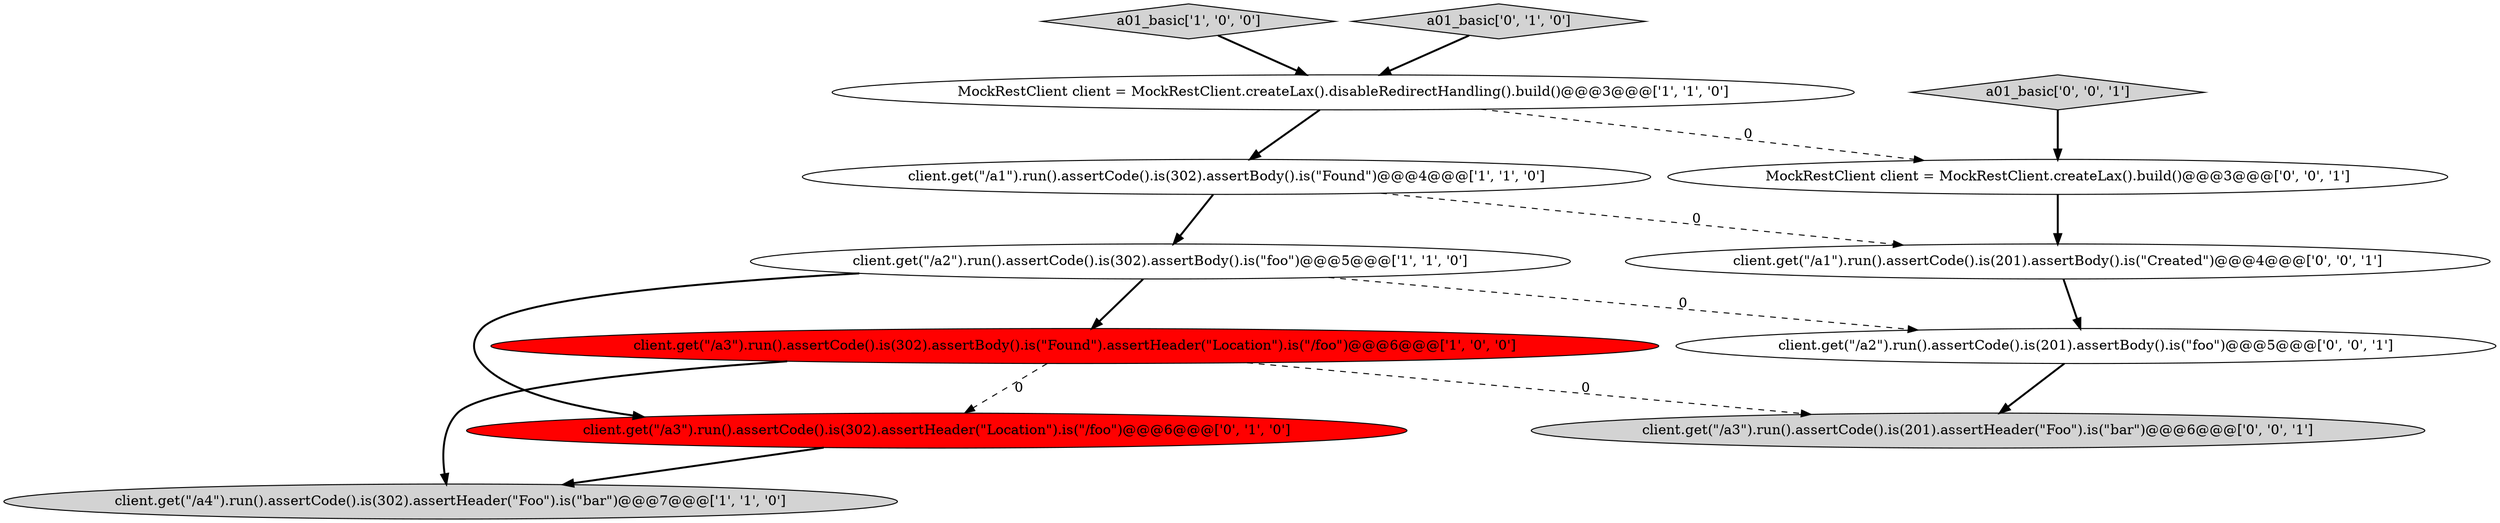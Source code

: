 digraph {
10 [style = filled, label = "MockRestClient client = MockRestClient.createLax().build()@@@3@@@['0', '0', '1']", fillcolor = white, shape = ellipse image = "AAA0AAABBB3BBB"];
0 [style = filled, label = "client.get(\"/a2\").run().assertCode().is(302).assertBody().is(\"foo\")@@@5@@@['1', '1', '0']", fillcolor = white, shape = ellipse image = "AAA0AAABBB1BBB"];
1 [style = filled, label = "a01_basic['1', '0', '0']", fillcolor = lightgray, shape = diamond image = "AAA0AAABBB1BBB"];
6 [style = filled, label = "client.get(\"/a3\").run().assertCode().is(302).assertHeader(\"Location\").is(\"/foo\")@@@6@@@['0', '1', '0']", fillcolor = red, shape = ellipse image = "AAA1AAABBB2BBB"];
2 [style = filled, label = "MockRestClient client = MockRestClient.createLax().disableRedirectHandling().build()@@@3@@@['1', '1', '0']", fillcolor = white, shape = ellipse image = "AAA0AAABBB1BBB"];
5 [style = filled, label = "client.get(\"/a1\").run().assertCode().is(302).assertBody().is(\"Found\")@@@4@@@['1', '1', '0']", fillcolor = white, shape = ellipse image = "AAA0AAABBB1BBB"];
9 [style = filled, label = "a01_basic['0', '0', '1']", fillcolor = lightgray, shape = diamond image = "AAA0AAABBB3BBB"];
8 [style = filled, label = "client.get(\"/a1\").run().assertCode().is(201).assertBody().is(\"Created\")@@@4@@@['0', '0', '1']", fillcolor = white, shape = ellipse image = "AAA0AAABBB3BBB"];
7 [style = filled, label = "a01_basic['0', '1', '0']", fillcolor = lightgray, shape = diamond image = "AAA0AAABBB2BBB"];
3 [style = filled, label = "client.get(\"/a4\").run().assertCode().is(302).assertHeader(\"Foo\").is(\"bar\")@@@7@@@['1', '1', '0']", fillcolor = lightgray, shape = ellipse image = "AAA0AAABBB1BBB"];
12 [style = filled, label = "client.get(\"/a3\").run().assertCode().is(201).assertHeader(\"Foo\").is(\"bar\")@@@6@@@['0', '0', '1']", fillcolor = lightgray, shape = ellipse image = "AAA0AAABBB3BBB"];
11 [style = filled, label = "client.get(\"/a2\").run().assertCode().is(201).assertBody().is(\"foo\")@@@5@@@['0', '0', '1']", fillcolor = white, shape = ellipse image = "AAA0AAABBB3BBB"];
4 [style = filled, label = "client.get(\"/a3\").run().assertCode().is(302).assertBody().is(\"Found\").assertHeader(\"Location\").is(\"/foo\")@@@6@@@['1', '0', '0']", fillcolor = red, shape = ellipse image = "AAA1AAABBB1BBB"];
5->8 [style = dashed, label="0"];
6->3 [style = bold, label=""];
4->3 [style = bold, label=""];
1->2 [style = bold, label=""];
11->12 [style = bold, label=""];
0->11 [style = dashed, label="0"];
9->10 [style = bold, label=""];
10->8 [style = bold, label=""];
5->0 [style = bold, label=""];
4->6 [style = dashed, label="0"];
0->4 [style = bold, label=""];
0->6 [style = bold, label=""];
7->2 [style = bold, label=""];
8->11 [style = bold, label=""];
2->10 [style = dashed, label="0"];
4->12 [style = dashed, label="0"];
2->5 [style = bold, label=""];
}
